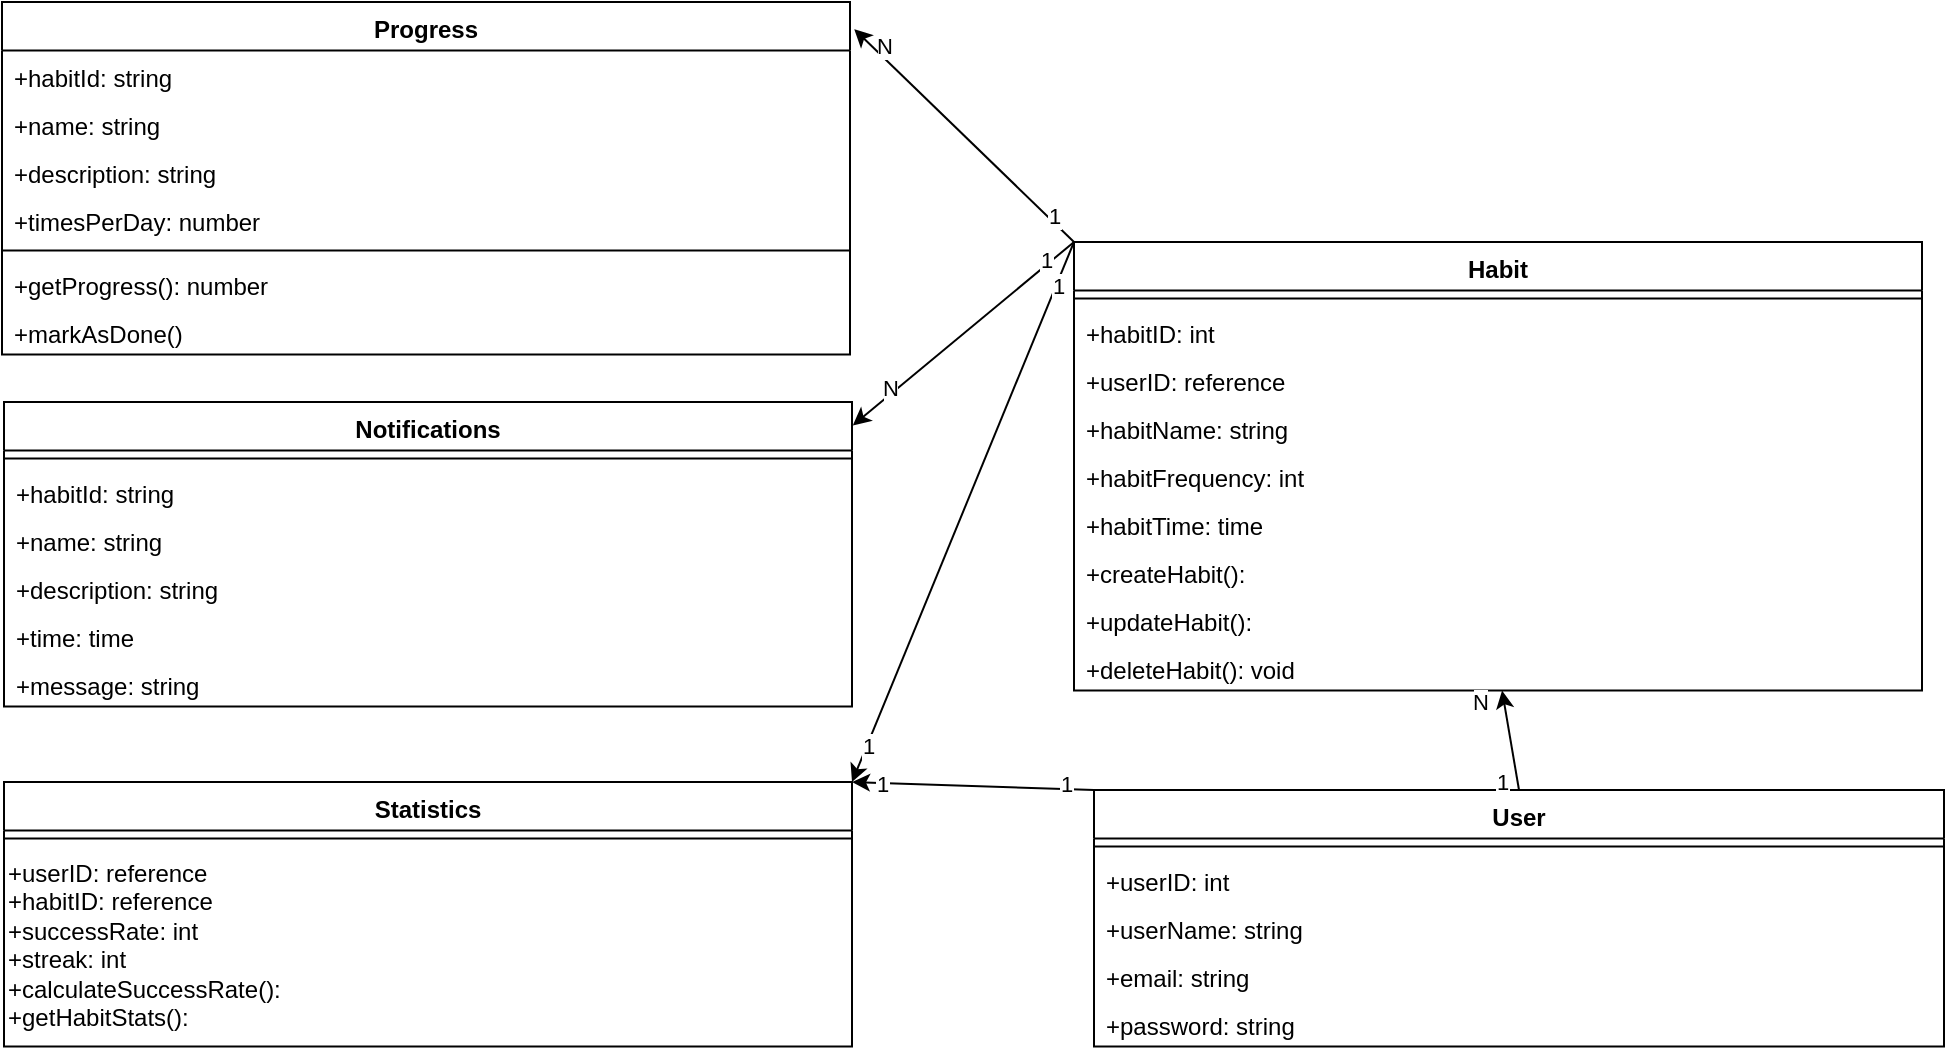 <mxfile version="24.8.8">
  <diagram name="Сторінка-1" id="9JfugqKMtq0tZR8NDO9e">
    <mxGraphModel dx="772" dy="558" grid="1" gridSize="10" guides="1" tooltips="1" connect="1" arrows="1" fold="1" page="1" pageScale="1" pageWidth="827" pageHeight="1169" math="0" shadow="0">
      <root>
        <mxCell id="0" />
        <mxCell id="1" parent="0" />
        <mxCell id="2" value="Habit" style="swimlane;fontStyle=1;align=center;verticalAlign=top;childLayout=stackLayout;horizontal=1;startSize=24.259;horizontalStack=0;resizeParent=1;resizeParentMax=0;resizeLast=0;collapsible=0;marginBottom=0;" parent="1" vertex="1">
          <mxGeometry x="817" y="140" width="424" height="224.259" as="geometry" />
        </mxCell>
        <mxCell id="3" style="line;strokeWidth=1;fillColor=none;align=left;verticalAlign=middle;spacingTop=-1;spacingLeft=3;spacingRight=3;rotatable=0;labelPosition=right;points=[];portConstraint=eastwest;strokeColor=inherit;" parent="2" vertex="1">
          <mxGeometry y="24.259" width="424" height="8" as="geometry" />
        </mxCell>
        <mxCell id="4" value="+habitID: int" style="text;strokeColor=none;fillColor=none;align=left;verticalAlign=top;spacingLeft=4;spacingRight=4;overflow=hidden;rotatable=0;points=[[0,0.5],[1,0.5]];portConstraint=eastwest;" parent="2" vertex="1">
          <mxGeometry y="32.259" width="424" height="24" as="geometry" />
        </mxCell>
        <mxCell id="z0ePH1XQHNl0useYAgkh-36" value="+userID: reference" style="text;strokeColor=none;fillColor=none;align=left;verticalAlign=top;spacingLeft=4;spacingRight=4;overflow=hidden;rotatable=0;points=[[0,0.5],[1,0.5]];portConstraint=eastwest;" vertex="1" parent="2">
          <mxGeometry y="56.259" width="424" height="24" as="geometry" />
        </mxCell>
        <mxCell id="5" value="+habitName: string" style="text;strokeColor=none;fillColor=none;align=left;verticalAlign=top;spacingLeft=4;spacingRight=4;overflow=hidden;rotatable=0;points=[[0,0.5],[1,0.5]];portConstraint=eastwest;" parent="2" vertex="1">
          <mxGeometry y="80.259" width="424" height="24" as="geometry" />
        </mxCell>
        <mxCell id="8" value="+habitFrequency: int" style="text;strokeColor=none;fillColor=none;align=left;verticalAlign=top;spacingLeft=4;spacingRight=4;overflow=hidden;rotatable=0;points=[[0,0.5],[1,0.5]];portConstraint=eastwest;" parent="2" vertex="1">
          <mxGeometry y="104.259" width="424" height="24" as="geometry" />
        </mxCell>
        <mxCell id="z0ePH1XQHNl0useYAgkh-37" value="+habitTime: time" style="text;strokeColor=none;fillColor=none;align=left;verticalAlign=top;spacingLeft=4;spacingRight=4;overflow=hidden;rotatable=0;points=[[0,0.5],[1,0.5]];portConstraint=eastwest;" vertex="1" parent="2">
          <mxGeometry y="128.259" width="424" height="24" as="geometry" />
        </mxCell>
        <mxCell id="6" value="+createHabit():" style="text;strokeColor=none;fillColor=none;align=left;verticalAlign=top;spacingLeft=4;spacingRight=4;overflow=hidden;rotatable=0;points=[[0,0.5],[1,0.5]];portConstraint=eastwest;" parent="2" vertex="1">
          <mxGeometry y="152.259" width="424" height="24" as="geometry" />
        </mxCell>
        <mxCell id="7" value="+updateHabit():" style="text;strokeColor=none;fillColor=none;align=left;verticalAlign=top;spacingLeft=4;spacingRight=4;overflow=hidden;rotatable=0;points=[[0,0.5],[1,0.5]];portConstraint=eastwest;" parent="2" vertex="1">
          <mxGeometry y="176.259" width="424" height="24" as="geometry" />
        </mxCell>
        <mxCell id="9" value="+deleteHabit(): void" style="text;strokeColor=none;fillColor=none;align=left;verticalAlign=top;spacingLeft=4;spacingRight=4;overflow=hidden;rotatable=0;points=[[0,0.5],[1,0.5]];portConstraint=eastwest;" parent="2" vertex="1">
          <mxGeometry y="200.259" width="424" height="24" as="geometry" />
        </mxCell>
        <mxCell id="11" value="User" style="swimlane;fontStyle=1;align=center;verticalAlign=top;childLayout=stackLayout;horizontal=1;startSize=24.259;horizontalStack=0;resizeParent=1;resizeParentMax=0;resizeLast=0;collapsible=0;marginBottom=0;" parent="1" vertex="1">
          <mxGeometry x="827" y="414" width="425" height="128.259" as="geometry" />
        </mxCell>
        <mxCell id="12" style="line;strokeWidth=1;fillColor=none;align=left;verticalAlign=middle;spacingTop=-1;spacingLeft=3;spacingRight=3;rotatable=0;labelPosition=right;points=[];portConstraint=eastwest;strokeColor=inherit;" parent="11" vertex="1">
          <mxGeometry y="24.259" width="425" height="8" as="geometry" />
        </mxCell>
        <mxCell id="13" value="+userID: int" style="text;strokeColor=none;fillColor=none;align=left;verticalAlign=top;spacingLeft=4;spacingRight=4;overflow=hidden;rotatable=0;points=[[0,0.5],[1,0.5]];portConstraint=eastwest;" parent="11" vertex="1">
          <mxGeometry y="32.259" width="425" height="24" as="geometry" />
        </mxCell>
        <mxCell id="14" value="+userName: string" style="text;strokeColor=none;fillColor=none;align=left;verticalAlign=top;spacingLeft=4;spacingRight=4;overflow=hidden;rotatable=0;points=[[0,0.5],[1,0.5]];portConstraint=eastwest;" parent="11" vertex="1">
          <mxGeometry y="56.259" width="425" height="24" as="geometry" />
        </mxCell>
        <mxCell id="15" value="+email: string" style="text;strokeColor=none;fillColor=none;align=left;verticalAlign=top;spacingLeft=4;spacingRight=4;overflow=hidden;rotatable=0;points=[[0,0.5],[1,0.5]];portConstraint=eastwest;" parent="11" vertex="1">
          <mxGeometry y="80.259" width="425" height="24" as="geometry" />
        </mxCell>
        <mxCell id="z0ePH1XQHNl0useYAgkh-39" value="+password: string&#xa;" style="text;strokeColor=none;fillColor=none;align=left;verticalAlign=top;spacingLeft=4;spacingRight=4;overflow=hidden;rotatable=0;points=[[0,0.5],[1,0.5]];portConstraint=eastwest;" vertex="1" parent="11">
          <mxGeometry y="104.259" width="425" height="24" as="geometry" />
        </mxCell>
        <mxCell id="Wm3_oPqiRV7XlbFkxsKW-50" value="Progress" style="swimlane;fontStyle=1;align=center;verticalAlign=top;childLayout=stackLayout;horizontal=1;startSize=24.259;horizontalStack=0;resizeParent=1;resizeParentMax=0;resizeLast=0;collapsible=0;marginBottom=0;" parent="1" vertex="1">
          <mxGeometry x="281" y="20" width="424" height="176.259" as="geometry" />
        </mxCell>
        <mxCell id="Wm3_oPqiRV7XlbFkxsKW-52" value="+habitId: string" style="text;strokeColor=none;fillColor=none;align=left;verticalAlign=top;spacingLeft=4;spacingRight=4;overflow=hidden;rotatable=0;points=[[0,0.5],[1,0.5]];portConstraint=eastwest;" parent="Wm3_oPqiRV7XlbFkxsKW-50" vertex="1">
          <mxGeometry y="24.259" width="424" height="24" as="geometry" />
        </mxCell>
        <mxCell id="Wm3_oPqiRV7XlbFkxsKW-53" value="+name: string" style="text;strokeColor=none;fillColor=none;align=left;verticalAlign=top;spacingLeft=4;spacingRight=4;overflow=hidden;rotatable=0;points=[[0,0.5],[1,0.5]];portConstraint=eastwest;" parent="Wm3_oPqiRV7XlbFkxsKW-50" vertex="1">
          <mxGeometry y="48.259" width="424" height="24" as="geometry" />
        </mxCell>
        <mxCell id="Wm3_oPqiRV7XlbFkxsKW-54" value="+description: string" style="text;strokeColor=none;fillColor=none;align=left;verticalAlign=top;spacingLeft=4;spacingRight=4;overflow=hidden;rotatable=0;points=[[0,0.5],[1,0.5]];portConstraint=eastwest;" parent="Wm3_oPqiRV7XlbFkxsKW-50" vertex="1">
          <mxGeometry y="72.259" width="424" height="24" as="geometry" />
        </mxCell>
        <mxCell id="Wm3_oPqiRV7XlbFkxsKW-55" value="+timesPerDay: number" style="text;strokeColor=none;fillColor=none;align=left;verticalAlign=top;spacingLeft=4;spacingRight=4;overflow=hidden;rotatable=0;points=[[0,0.5],[1,0.5]];portConstraint=eastwest;" parent="Wm3_oPqiRV7XlbFkxsKW-50" vertex="1">
          <mxGeometry y="96.259" width="424" height="24" as="geometry" />
        </mxCell>
        <mxCell id="Wm3_oPqiRV7XlbFkxsKW-51" style="line;strokeWidth=1;fillColor=none;align=left;verticalAlign=middle;spacingTop=-1;spacingLeft=3;spacingRight=3;rotatable=0;labelPosition=right;points=[];portConstraint=eastwest;strokeColor=inherit;" parent="Wm3_oPqiRV7XlbFkxsKW-50" vertex="1">
          <mxGeometry y="120.259" width="424" height="8" as="geometry" />
        </mxCell>
        <mxCell id="Wm3_oPqiRV7XlbFkxsKW-57" value="+getProgress(): number" style="text;strokeColor=none;fillColor=none;align=left;verticalAlign=top;spacingLeft=4;spacingRight=4;overflow=hidden;rotatable=0;points=[[0,0.5],[1,0.5]];portConstraint=eastwest;" parent="Wm3_oPqiRV7XlbFkxsKW-50" vertex="1">
          <mxGeometry y="128.259" width="424" height="24" as="geometry" />
        </mxCell>
        <mxCell id="z0ePH1XQHNl0useYAgkh-44" value="+markAsDone()" style="text;strokeColor=none;fillColor=none;align=left;verticalAlign=top;spacingLeft=4;spacingRight=4;overflow=hidden;rotatable=0;points=[[0,0.5],[1,0.5]];portConstraint=eastwest;" vertex="1" parent="Wm3_oPqiRV7XlbFkxsKW-50">
          <mxGeometry y="152.259" width="424" height="24" as="geometry" />
        </mxCell>
        <mxCell id="Wm3_oPqiRV7XlbFkxsKW-59" value="Notifications" style="swimlane;fontStyle=1;align=center;verticalAlign=top;childLayout=stackLayout;horizontal=1;startSize=24.259;horizontalStack=0;resizeParent=1;resizeParentMax=0;resizeLast=0;collapsible=0;marginBottom=0;" parent="1" vertex="1">
          <mxGeometry x="282" y="220" width="424" height="152.259" as="geometry" />
        </mxCell>
        <mxCell id="Wm3_oPqiRV7XlbFkxsKW-60" style="line;strokeWidth=1;fillColor=none;align=left;verticalAlign=middle;spacingTop=-1;spacingLeft=3;spacingRight=3;rotatable=0;labelPosition=right;points=[];portConstraint=eastwest;strokeColor=inherit;" parent="Wm3_oPqiRV7XlbFkxsKW-59" vertex="1">
          <mxGeometry y="24.259" width="424" height="8" as="geometry" />
        </mxCell>
        <mxCell id="Wm3_oPqiRV7XlbFkxsKW-61" value="+habitId: string" style="text;strokeColor=none;fillColor=none;align=left;verticalAlign=top;spacingLeft=4;spacingRight=4;overflow=hidden;rotatable=0;points=[[0,0.5],[1,0.5]];portConstraint=eastwest;" parent="Wm3_oPqiRV7XlbFkxsKW-59" vertex="1">
          <mxGeometry y="32.259" width="424" height="24" as="geometry" />
        </mxCell>
        <mxCell id="Wm3_oPqiRV7XlbFkxsKW-62" value="+name: string" style="text;strokeColor=none;fillColor=none;align=left;verticalAlign=top;spacingLeft=4;spacingRight=4;overflow=hidden;rotatable=0;points=[[0,0.5],[1,0.5]];portConstraint=eastwest;" parent="Wm3_oPqiRV7XlbFkxsKW-59" vertex="1">
          <mxGeometry y="56.259" width="424" height="24" as="geometry" />
        </mxCell>
        <mxCell id="Wm3_oPqiRV7XlbFkxsKW-63" value="+description: string" style="text;strokeColor=none;fillColor=none;align=left;verticalAlign=top;spacingLeft=4;spacingRight=4;overflow=hidden;rotatable=0;points=[[0,0.5],[1,0.5]];portConstraint=eastwest;" parent="Wm3_oPqiRV7XlbFkxsKW-59" vertex="1">
          <mxGeometry y="80.259" width="424" height="24" as="geometry" />
        </mxCell>
        <mxCell id="Wm3_oPqiRV7XlbFkxsKW-64" value="+time: time" style="text;strokeColor=none;fillColor=none;align=left;verticalAlign=top;spacingLeft=4;spacingRight=4;overflow=hidden;rotatable=0;points=[[0,0.5],[1,0.5]];portConstraint=eastwest;" parent="Wm3_oPqiRV7XlbFkxsKW-59" vertex="1">
          <mxGeometry y="104.259" width="424" height="24" as="geometry" />
        </mxCell>
        <mxCell id="z0ePH1XQHNl0useYAgkh-38" value="+message: string" style="text;strokeColor=none;fillColor=none;align=left;verticalAlign=top;spacingLeft=4;spacingRight=4;overflow=hidden;rotatable=0;points=[[0,0.5],[1,0.5]];portConstraint=eastwest;" vertex="1" parent="Wm3_oPqiRV7XlbFkxsKW-59">
          <mxGeometry y="128.259" width="424" height="24" as="geometry" />
        </mxCell>
        <mxCell id="Wm3_oPqiRV7XlbFkxsKW-68" value="Statistics" style="swimlane;fontStyle=1;align=center;verticalAlign=top;childLayout=stackLayout;horizontal=1;startSize=24.259;horizontalStack=0;resizeParent=1;resizeParentMax=0;resizeLast=0;collapsible=0;marginBottom=0;" parent="1" vertex="1">
          <mxGeometry x="282" y="410" width="424" height="132.259" as="geometry" />
        </mxCell>
        <mxCell id="Wm3_oPqiRV7XlbFkxsKW-69" style="line;strokeWidth=1;fillColor=none;align=left;verticalAlign=middle;spacingTop=-1;spacingLeft=3;spacingRight=3;rotatable=0;labelPosition=right;points=[];portConstraint=eastwest;strokeColor=inherit;" parent="Wm3_oPqiRV7XlbFkxsKW-68" vertex="1">
          <mxGeometry y="24.259" width="424" height="8" as="geometry" />
        </mxCell>
        <mxCell id="Wm3_oPqiRV7XlbFkxsKW-78" value="+userID: reference&#xa;+habitID: reference&#xa;+successRate: int&#xa;+streak: int&#xa;+calculateSuccessRate(): &#xa;+getHabitStats():" style="text;whiteSpace=wrap;" parent="Wm3_oPqiRV7XlbFkxsKW-68" vertex="1">
          <mxGeometry y="32.259" width="424" height="100" as="geometry" />
        </mxCell>
        <mxCell id="z0ePH1XQHNl0useYAgkh-30" value="" style="endArrow=classic;html=1;rounded=0;entryX=1.005;entryY=0.077;entryDx=0;entryDy=0;entryPerimeter=0;exitX=0;exitY=0;exitDx=0;exitDy=0;" edge="1" parent="1" source="2" target="Wm3_oPqiRV7XlbFkxsKW-50">
          <mxGeometry width="50" height="50" relative="1" as="geometry">
            <mxPoint x="480" y="320" as="sourcePoint" />
            <mxPoint x="530" y="270" as="targetPoint" />
          </mxGeometry>
        </mxCell>
        <mxCell id="z0ePH1XQHNl0useYAgkh-45" value="1" style="edgeLabel;html=1;align=center;verticalAlign=middle;resizable=0;points=[];" vertex="1" connectable="0" parent="z0ePH1XQHNl0useYAgkh-30">
          <mxGeometry x="-0.783" y="-2" relative="1" as="geometry">
            <mxPoint as="offset" />
          </mxGeometry>
        </mxCell>
        <mxCell id="z0ePH1XQHNl0useYAgkh-46" value="N" style="edgeLabel;html=1;align=center;verticalAlign=middle;resizable=0;points=[];" vertex="1" connectable="0" parent="z0ePH1XQHNl0useYAgkh-30">
          <mxGeometry x="0.796" y="-3" relative="1" as="geometry">
            <mxPoint x="1" as="offset" />
          </mxGeometry>
        </mxCell>
        <mxCell id="z0ePH1XQHNl0useYAgkh-33" value="" style="endArrow=classic;html=1;rounded=0;entryX=1.001;entryY=0.077;entryDx=0;entryDy=0;entryPerimeter=0;exitX=0;exitY=0;exitDx=0;exitDy=0;" edge="1" parent="1" source="2" target="Wm3_oPqiRV7XlbFkxsKW-59">
          <mxGeometry width="50" height="50" relative="1" as="geometry">
            <mxPoint x="813" y="277" as="sourcePoint" />
            <mxPoint x="717" y="45" as="targetPoint" />
          </mxGeometry>
        </mxCell>
        <mxCell id="z0ePH1XQHNl0useYAgkh-48" value="1" style="edgeLabel;html=1;align=center;verticalAlign=middle;resizable=0;points=[];" vertex="1" connectable="0" parent="z0ePH1XQHNl0useYAgkh-33">
          <mxGeometry x="-0.773" y="-3" relative="1" as="geometry">
            <mxPoint y="1" as="offset" />
          </mxGeometry>
        </mxCell>
        <mxCell id="z0ePH1XQHNl0useYAgkh-49" value="N" style="edgeLabel;html=1;align=center;verticalAlign=middle;resizable=0;points=[];" vertex="1" connectable="0" parent="z0ePH1XQHNl0useYAgkh-33">
          <mxGeometry x="0.632" y="-3" relative="1" as="geometry">
            <mxPoint as="offset" />
          </mxGeometry>
        </mxCell>
        <mxCell id="z0ePH1XQHNl0useYAgkh-35" value="" style="endArrow=classic;html=1;rounded=0;exitX=0.5;exitY=0;exitDx=0;exitDy=0;" edge="1" parent="1" source="11" target="9">
          <mxGeometry width="50" height="50" relative="1" as="geometry">
            <mxPoint x="710" y="490" as="sourcePoint" />
            <mxPoint x="1029" y="370" as="targetPoint" />
          </mxGeometry>
        </mxCell>
        <mxCell id="z0ePH1XQHNl0useYAgkh-54" value="1" style="edgeLabel;html=1;align=center;verticalAlign=middle;resizable=0;points=[];" vertex="1" connectable="0" parent="z0ePH1XQHNl0useYAgkh-35">
          <mxGeometry x="-0.476" relative="1" as="geometry">
            <mxPoint x="-7" y="9" as="offset" />
          </mxGeometry>
        </mxCell>
        <mxCell id="z0ePH1XQHNl0useYAgkh-55" value="N" style="edgeLabel;html=1;align=center;verticalAlign=middle;resizable=0;points=[];" vertex="1" connectable="0" parent="z0ePH1XQHNl0useYAgkh-35">
          <mxGeometry x="0.388" y="3" relative="1" as="geometry">
            <mxPoint x="-11" y="-10" as="offset" />
          </mxGeometry>
        </mxCell>
        <mxCell id="z0ePH1XQHNl0useYAgkh-42" value="" style="endArrow=classic;html=1;rounded=0;exitX=0;exitY=0;exitDx=0;exitDy=0;entryX=1;entryY=0;entryDx=0;entryDy=0;" edge="1" parent="1" source="2" target="Wm3_oPqiRV7XlbFkxsKW-68">
          <mxGeometry width="50" height="50" relative="1" as="geometry">
            <mxPoint x="716" y="494" as="sourcePoint" />
            <mxPoint x="820" y="286" as="targetPoint" />
          </mxGeometry>
        </mxCell>
        <mxCell id="z0ePH1XQHNl0useYAgkh-50" value="1" style="edgeLabel;html=1;align=center;verticalAlign=middle;resizable=0;points=[];" vertex="1" connectable="0" parent="z0ePH1XQHNl0useYAgkh-42">
          <mxGeometry x="-0.84" y="1" relative="1" as="geometry">
            <mxPoint as="offset" />
          </mxGeometry>
        </mxCell>
        <mxCell id="z0ePH1XQHNl0useYAgkh-51" value="1" style="edgeLabel;html=1;align=center;verticalAlign=middle;resizable=0;points=[];" vertex="1" connectable="0" parent="z0ePH1XQHNl0useYAgkh-42">
          <mxGeometry x="0.864" relative="1" as="geometry">
            <mxPoint as="offset" />
          </mxGeometry>
        </mxCell>
        <mxCell id="z0ePH1XQHNl0useYAgkh-43" value="" style="endArrow=classic;html=1;rounded=0;exitX=0;exitY=0;exitDx=0;exitDy=0;entryX=1;entryY=0;entryDx=0;entryDy=0;" edge="1" parent="1" source="11" target="Wm3_oPqiRV7XlbFkxsKW-68">
          <mxGeometry width="50" height="50" relative="1" as="geometry">
            <mxPoint x="1050" y="424" as="sourcePoint" />
            <mxPoint x="1041" y="374" as="targetPoint" />
          </mxGeometry>
        </mxCell>
        <mxCell id="z0ePH1XQHNl0useYAgkh-52" value="1" style="edgeLabel;html=1;align=center;verticalAlign=middle;resizable=0;points=[];" vertex="1" connectable="0" parent="z0ePH1XQHNl0useYAgkh-43">
          <mxGeometry x="-0.771" y="-3" relative="1" as="geometry">
            <mxPoint as="offset" />
          </mxGeometry>
        </mxCell>
        <mxCell id="z0ePH1XQHNl0useYAgkh-53" value="1" style="edgeLabel;html=1;align=center;verticalAlign=middle;resizable=0;points=[];" vertex="1" connectable="0" parent="z0ePH1XQHNl0useYAgkh-43">
          <mxGeometry x="0.758" relative="1" as="geometry">
            <mxPoint as="offset" />
          </mxGeometry>
        </mxCell>
      </root>
    </mxGraphModel>
  </diagram>
</mxfile>
